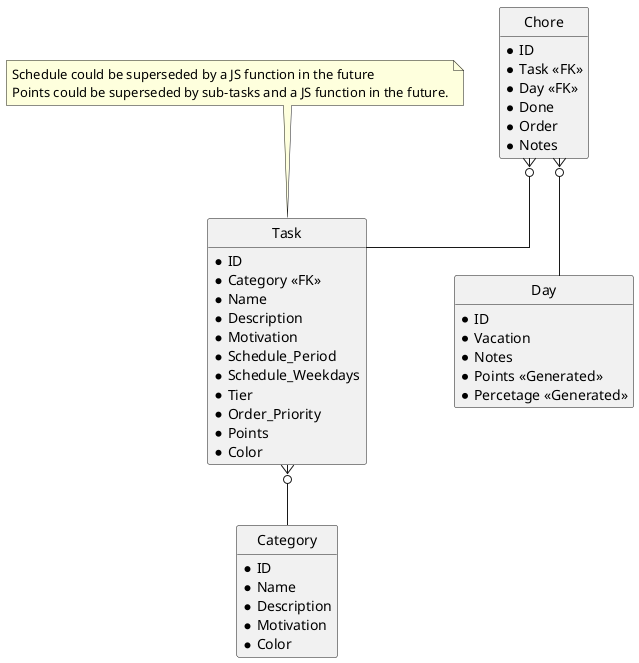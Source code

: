 @startuml

skinparam linetype ortho
hide circle
hide empty members

entity Category {
    * ID
    * Name
    * Description
    * Motivation
    * Color
}

entity Task {
    * ID
    * Category <<FK>>
    * Name
    * Description
    * Motivation
    * Schedule_Period
    * Schedule_Weekdays
    * Tier
    * Order_Priority
    * Points
    * Color
}

entity Chore {
    * ID
    * Task <<FK>>
    * Day <<FK>>
    * Done
    * Order
    * Notes
}

entity Day {
    * ID
    * Vacation
    * Notes
    * Points <<Generated>>
    * Percetage <<Generated>>
}

Chore }o-- Day
Chore }o-- Task
Task }o-- Category

note top of Task
	Schedule could be superseded by a JS function in the future
	Points could be superseded by sub-tasks and a JS function in the future.
end note

@enduml
